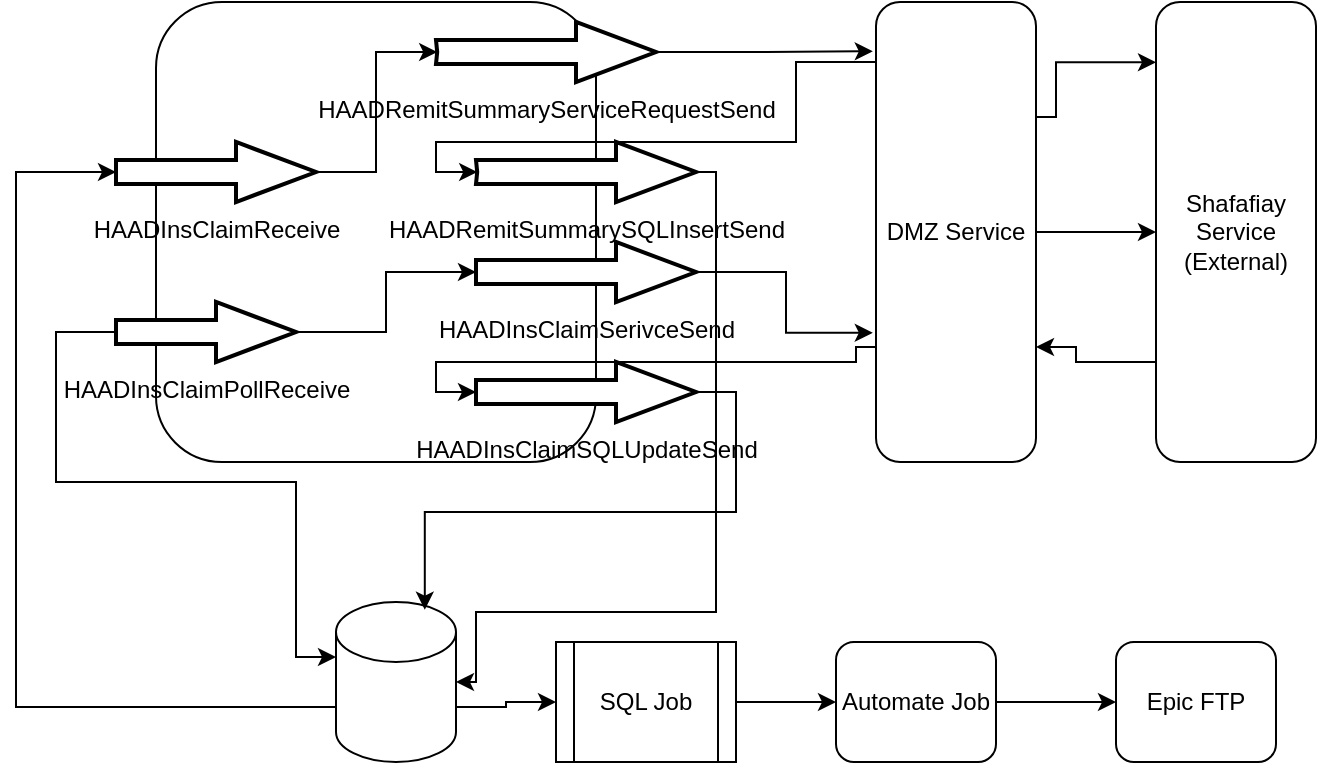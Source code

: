 <mxfile version="20.8.23" type="github">
  <diagram name="Page-1" id="yXInIZI1BgA-7ZECgJcC">
    <mxGraphModel dx="1050" dy="483" grid="1" gridSize="10" guides="1" tooltips="1" connect="1" arrows="1" fold="1" page="1" pageScale="1" pageWidth="850" pageHeight="1100" math="0" shadow="0">
      <root>
        <mxCell id="0" />
        <mxCell id="1" parent="0" />
        <mxCell id="I768x9JOPk0k12pN69zW-22" style="edgeStyle=orthogonalEdgeStyle;rounded=0;orthogonalLoop=1;jettySize=auto;html=1;exitX=1;exitY=0;exitDx=0;exitDy=52.5;exitPerimeter=0;entryX=0;entryY=0.5;entryDx=0;entryDy=0;" parent="1" source="I768x9JOPk0k12pN69zW-1" target="I768x9JOPk0k12pN69zW-19" edge="1">
          <mxGeometry relative="1" as="geometry" />
        </mxCell>
        <mxCell id="I768x9JOPk0k12pN69zW-1" value="" style="shape=cylinder3;whiteSpace=wrap;html=1;boundedLbl=1;backgroundOutline=1;size=15;" parent="1" vertex="1">
          <mxGeometry x="280" y="480" width="60" height="80" as="geometry" />
        </mxCell>
        <mxCell id="I768x9JOPk0k12pN69zW-3" value="" style="rounded=1;whiteSpace=wrap;html=1;" parent="1" vertex="1">
          <mxGeometry x="190" y="180" width="220" height="230" as="geometry" />
        </mxCell>
        <mxCell id="I768x9JOPk0k12pN69zW-5" style="edgeStyle=orthogonalEdgeStyle;rounded=0;orthogonalLoop=1;jettySize=auto;html=1;exitX=1;exitY=0.5;exitDx=0;exitDy=0;exitPerimeter=0;" parent="1" source="I768x9JOPk0k12pN69zW-2" edge="1">
          <mxGeometry relative="1" as="geometry">
            <mxPoint x="340" y="520" as="targetPoint" />
            <Array as="points">
              <mxPoint x="470" y="265" />
              <mxPoint x="470" y="485" />
              <mxPoint x="350" y="485" />
              <mxPoint x="350" y="520" />
            </Array>
          </mxGeometry>
        </mxCell>
        <mxCell id="I768x9JOPk0k12pN69zW-2" value="HAADRemitSummarySQLInsertSend" style="verticalLabelPosition=bottom;verticalAlign=top;html=1;strokeWidth=2;shape=mxgraph.arrows2.arrow;dy=0.6;dx=40;notch=0.6;rotation=0;" parent="1" vertex="1">
          <mxGeometry x="350" y="250" width="110" height="30" as="geometry" />
        </mxCell>
        <mxCell id="I768x9JOPk0k12pN69zW-12" style="edgeStyle=orthogonalEdgeStyle;rounded=0;orthogonalLoop=1;jettySize=auto;html=1;exitX=1;exitY=0.5;exitDx=0;exitDy=0;exitPerimeter=0;entryX=0;entryY=0.5;entryDx=0.6;entryDy=0;entryPerimeter=0;" parent="1" source="I768x9JOPk0k12pN69zW-11" target="pHU_qni-6PSPmjTZxw08-1" edge="1">
          <mxGeometry relative="1" as="geometry" />
        </mxCell>
        <mxCell id="I768x9JOPk0k12pN69zW-11" value="HAADInsClaimReceive" style="verticalLabelPosition=bottom;verticalAlign=top;html=1;strokeWidth=2;shape=mxgraph.arrows2.arrow;dy=0.6;dx=40;notch=0;" parent="1" vertex="1">
          <mxGeometry x="170" y="250" width="100" height="30" as="geometry" />
        </mxCell>
        <mxCell id="I768x9JOPk0k12pN69zW-17" style="edgeStyle=orthogonalEdgeStyle;rounded=0;orthogonalLoop=1;jettySize=auto;html=1;exitX=1;exitY=0.5;exitDx=0;exitDy=0;exitPerimeter=0;entryX=-0.02;entryY=0.719;entryDx=0;entryDy=0;entryPerimeter=0;" parent="1" source="I768x9JOPk0k12pN69zW-13" target="I768x9JOPk0k12pN69zW-15" edge="1">
          <mxGeometry relative="1" as="geometry">
            <mxPoint x="540" y="350" as="targetPoint" />
          </mxGeometry>
        </mxCell>
        <mxCell id="I768x9JOPk0k12pN69zW-13" value="HAADInsClaimSerivceSend" style="verticalLabelPosition=bottom;verticalAlign=top;html=1;strokeWidth=2;shape=mxgraph.arrows2.arrow;dy=0.6;dx=40;notch=0;" parent="1" vertex="1">
          <mxGeometry x="350" y="300" width="110" height="30" as="geometry" />
        </mxCell>
        <mxCell id="TeGpDydpskkJZmAyh0Qe-3" style="edgeStyle=orthogonalEdgeStyle;rounded=0;orthogonalLoop=1;jettySize=auto;html=1;exitX=1;exitY=0.5;exitDx=0;exitDy=0;exitPerimeter=0;entryX=0.74;entryY=0.048;entryDx=0;entryDy=0;entryPerimeter=0;" parent="1" source="I768x9JOPk0k12pN69zW-14" target="I768x9JOPk0k12pN69zW-1" edge="1">
          <mxGeometry relative="1" as="geometry" />
        </mxCell>
        <mxCell id="I768x9JOPk0k12pN69zW-14" value="HAADInsClaimSQLUpdateSend" style="verticalLabelPosition=bottom;verticalAlign=top;html=1;strokeWidth=2;shape=mxgraph.arrows2.arrow;dy=0.6;dx=40;notch=0;" parent="1" vertex="1">
          <mxGeometry x="350" y="360" width="110" height="30" as="geometry" />
        </mxCell>
        <mxCell id="I768x9JOPk0k12pN69zW-18" style="edgeStyle=orthogonalEdgeStyle;rounded=0;orthogonalLoop=1;jettySize=auto;html=1;exitX=1;exitY=0.5;exitDx=0;exitDy=0;entryX=0;entryY=0.5;entryDx=0;entryDy=0;" parent="1" source="I768x9JOPk0k12pN69zW-15" target="I768x9JOPk0k12pN69zW-16" edge="1">
          <mxGeometry relative="1" as="geometry" />
        </mxCell>
        <mxCell id="TeGpDydpskkJZmAyh0Qe-2" style="edgeStyle=orthogonalEdgeStyle;rounded=0;orthogonalLoop=1;jettySize=auto;html=1;exitX=0;exitY=0.75;exitDx=0;exitDy=0;entryX=0;entryY=0.5;entryDx=0;entryDy=0;entryPerimeter=0;" parent="1" source="I768x9JOPk0k12pN69zW-15" target="I768x9JOPk0k12pN69zW-14" edge="1">
          <mxGeometry relative="1" as="geometry">
            <Array as="points">
              <mxPoint x="540" y="353" />
              <mxPoint x="540" y="360" />
              <mxPoint x="330" y="360" />
              <mxPoint x="330" y="375" />
            </Array>
          </mxGeometry>
        </mxCell>
        <mxCell id="pHU_qni-6PSPmjTZxw08-3" style="edgeStyle=orthogonalEdgeStyle;rounded=0;orthogonalLoop=1;jettySize=auto;html=1;exitX=1;exitY=0.25;exitDx=0;exitDy=0;entryX=0;entryY=0.131;entryDx=0;entryDy=0;entryPerimeter=0;" edge="1" parent="1" source="I768x9JOPk0k12pN69zW-15" target="I768x9JOPk0k12pN69zW-16">
          <mxGeometry relative="1" as="geometry">
            <Array as="points">
              <mxPoint x="640" y="210" />
            </Array>
          </mxGeometry>
        </mxCell>
        <mxCell id="pHU_qni-6PSPmjTZxw08-4" style="edgeStyle=orthogonalEdgeStyle;rounded=0;orthogonalLoop=1;jettySize=auto;html=1;exitX=0;exitY=0.25;exitDx=0;exitDy=0;entryX=0;entryY=0.5;entryDx=0.6;entryDy=0;entryPerimeter=0;" edge="1" parent="1" source="I768x9JOPk0k12pN69zW-15" target="I768x9JOPk0k12pN69zW-2">
          <mxGeometry relative="1" as="geometry">
            <Array as="points">
              <mxPoint x="560" y="210" />
              <mxPoint x="510" y="210" />
              <mxPoint x="510" y="250" />
              <mxPoint x="330" y="250" />
              <mxPoint x="330" y="265" />
            </Array>
          </mxGeometry>
        </mxCell>
        <mxCell id="I768x9JOPk0k12pN69zW-15" value="DMZ Service" style="rounded=1;whiteSpace=wrap;html=1;" parent="1" vertex="1">
          <mxGeometry x="550" y="180" width="80" height="230" as="geometry" />
        </mxCell>
        <mxCell id="I768x9JOPk0k12pN69zW-29" style="edgeStyle=orthogonalEdgeStyle;rounded=0;orthogonalLoop=1;jettySize=auto;html=1;exitX=0;exitY=0.75;exitDx=0;exitDy=0;entryX=1;entryY=0.75;entryDx=0;entryDy=0;" parent="1" source="I768x9JOPk0k12pN69zW-16" target="I768x9JOPk0k12pN69zW-15" edge="1">
          <mxGeometry relative="1" as="geometry">
            <Array as="points">
              <mxPoint x="690" y="360" />
              <mxPoint x="650" y="360" />
              <mxPoint x="650" y="353" />
            </Array>
          </mxGeometry>
        </mxCell>
        <mxCell id="I768x9JOPk0k12pN69zW-16" value="Shafafiay Service (External)" style="rounded=1;whiteSpace=wrap;html=1;" parent="1" vertex="1">
          <mxGeometry x="690" y="180" width="80" height="230" as="geometry" />
        </mxCell>
        <mxCell id="I768x9JOPk0k12pN69zW-28" style="edgeStyle=orthogonalEdgeStyle;rounded=0;orthogonalLoop=1;jettySize=auto;html=1;entryX=0;entryY=0.5;entryDx=0;entryDy=0;" parent="1" source="I768x9JOPk0k12pN69zW-19" target="I768x9JOPk0k12pN69zW-24" edge="1">
          <mxGeometry relative="1" as="geometry" />
        </mxCell>
        <mxCell id="I768x9JOPk0k12pN69zW-19" value="SQL Job" style="shape=process;whiteSpace=wrap;html=1;backgroundOutline=1;" parent="1" vertex="1">
          <mxGeometry x="390" y="500" width="90" height="60" as="geometry" />
        </mxCell>
        <mxCell id="I768x9JOPk0k12pN69zW-26" style="edgeStyle=orthogonalEdgeStyle;rounded=0;orthogonalLoop=1;jettySize=auto;html=1;exitX=1;exitY=0.5;exitDx=0;exitDy=0;entryX=0;entryY=0.5;entryDx=0;entryDy=0;" parent="1" source="I768x9JOPk0k12pN69zW-24" target="I768x9JOPk0k12pN69zW-25" edge="1">
          <mxGeometry relative="1" as="geometry" />
        </mxCell>
        <mxCell id="I768x9JOPk0k12pN69zW-24" value="Automate Job" style="rounded=1;whiteSpace=wrap;html=1;" parent="1" vertex="1">
          <mxGeometry x="530" y="500" width="80" height="60" as="geometry" />
        </mxCell>
        <mxCell id="I768x9JOPk0k12pN69zW-25" value="Epic FTP" style="rounded=1;whiteSpace=wrap;html=1;" parent="1" vertex="1">
          <mxGeometry x="670" y="500" width="80" height="60" as="geometry" />
        </mxCell>
        <mxCell id="TeGpDydpskkJZmAyh0Qe-6" style="edgeStyle=orthogonalEdgeStyle;rounded=0;orthogonalLoop=1;jettySize=auto;html=1;exitX=1;exitY=0.5;exitDx=0;exitDy=0;exitPerimeter=0;entryX=0;entryY=0.5;entryDx=0;entryDy=0;entryPerimeter=0;" parent="1" source="TeGpDydpskkJZmAyh0Qe-4" target="I768x9JOPk0k12pN69zW-13" edge="1">
          <mxGeometry relative="1" as="geometry" />
        </mxCell>
        <mxCell id="TeGpDydpskkJZmAyh0Qe-7" style="edgeStyle=orthogonalEdgeStyle;rounded=0;orthogonalLoop=1;jettySize=auto;html=1;entryX=0;entryY=0;entryDx=0;entryDy=27.5;entryPerimeter=0;" parent="1" source="TeGpDydpskkJZmAyh0Qe-4" target="I768x9JOPk0k12pN69zW-1" edge="1">
          <mxGeometry relative="1" as="geometry">
            <Array as="points">
              <mxPoint x="140" y="345" />
              <mxPoint x="140" y="420" />
              <mxPoint x="260" y="420" />
              <mxPoint x="260" y="508" />
            </Array>
          </mxGeometry>
        </mxCell>
        <mxCell id="TeGpDydpskkJZmAyh0Qe-4" value="HAADInsClaimPollReceive" style="verticalLabelPosition=bottom;verticalAlign=top;html=1;strokeWidth=2;shape=mxgraph.arrows2.arrow;dy=0.6;dx=40;notch=0;" parent="1" vertex="1">
          <mxGeometry x="170" y="330" width="90" height="30" as="geometry" />
        </mxCell>
        <mxCell id="TeGpDydpskkJZmAyh0Qe-9" style="edgeStyle=orthogonalEdgeStyle;rounded=0;orthogonalLoop=1;jettySize=auto;html=1;entryX=0;entryY=0.5;entryDx=0;entryDy=0;entryPerimeter=0;exitX=0;exitY=0;exitDx=0;exitDy=52.5;exitPerimeter=0;" parent="1" source="I768x9JOPk0k12pN69zW-1" target="I768x9JOPk0k12pN69zW-11" edge="1">
          <mxGeometry relative="1" as="geometry">
            <mxPoint x="70" y="510" as="sourcePoint" />
            <Array as="points">
              <mxPoint x="120" y="533" />
              <mxPoint x="120" y="265" />
            </Array>
          </mxGeometry>
        </mxCell>
        <mxCell id="pHU_qni-6PSPmjTZxw08-2" style="edgeStyle=orthogonalEdgeStyle;rounded=0;orthogonalLoop=1;jettySize=auto;html=1;exitX=1;exitY=0.5;exitDx=0;exitDy=0;exitPerimeter=0;entryX=-0.02;entryY=0.107;entryDx=0;entryDy=0;entryPerimeter=0;" edge="1" parent="1" source="pHU_qni-6PSPmjTZxw08-1" target="I768x9JOPk0k12pN69zW-15">
          <mxGeometry relative="1" as="geometry" />
        </mxCell>
        <mxCell id="pHU_qni-6PSPmjTZxw08-1" value="HAADRemitSummaryServiceRequestSend" style="verticalLabelPosition=bottom;verticalAlign=top;html=1;strokeWidth=2;shape=mxgraph.arrows2.arrow;dy=0.6;dx=40;notch=0.6;rotation=0;" vertex="1" parent="1">
          <mxGeometry x="330" y="190" width="110" height="30" as="geometry" />
        </mxCell>
      </root>
    </mxGraphModel>
  </diagram>
</mxfile>
